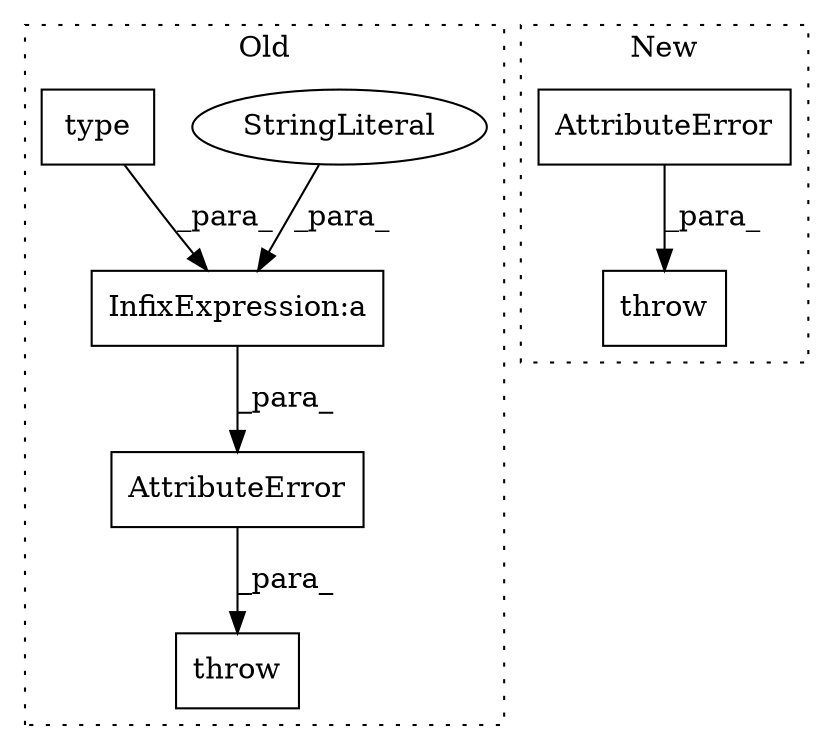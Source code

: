 digraph G {
subgraph cluster0 {
1 [label="throw" a="53" s="8904" l="6" shape="box"];
4 [label="AttributeError" a="32" s="8910,9003" l="15,2" shape="box"];
5 [label="InfixExpression:a" a="27" s="8956" l="10" shape="box"];
6 [label="StringLiteral" a="45" s="8925" l="31" shape="ellipse"];
7 [label="type" a="32" s="8966,8975" l="5,1" shape="box"];
label = "Old";
style="dotted";
}
subgraph cluster1 {
2 [label="AttributeError" a="32" s="9547,9636" l="15,2" shape="box"];
3 [label="throw" a="53" s="9541" l="6" shape="box"];
label = "New";
style="dotted";
}
2 -> 3 [label="_para_"];
4 -> 1 [label="_para_"];
5 -> 4 [label="_para_"];
6 -> 5 [label="_para_"];
7 -> 5 [label="_para_"];
}